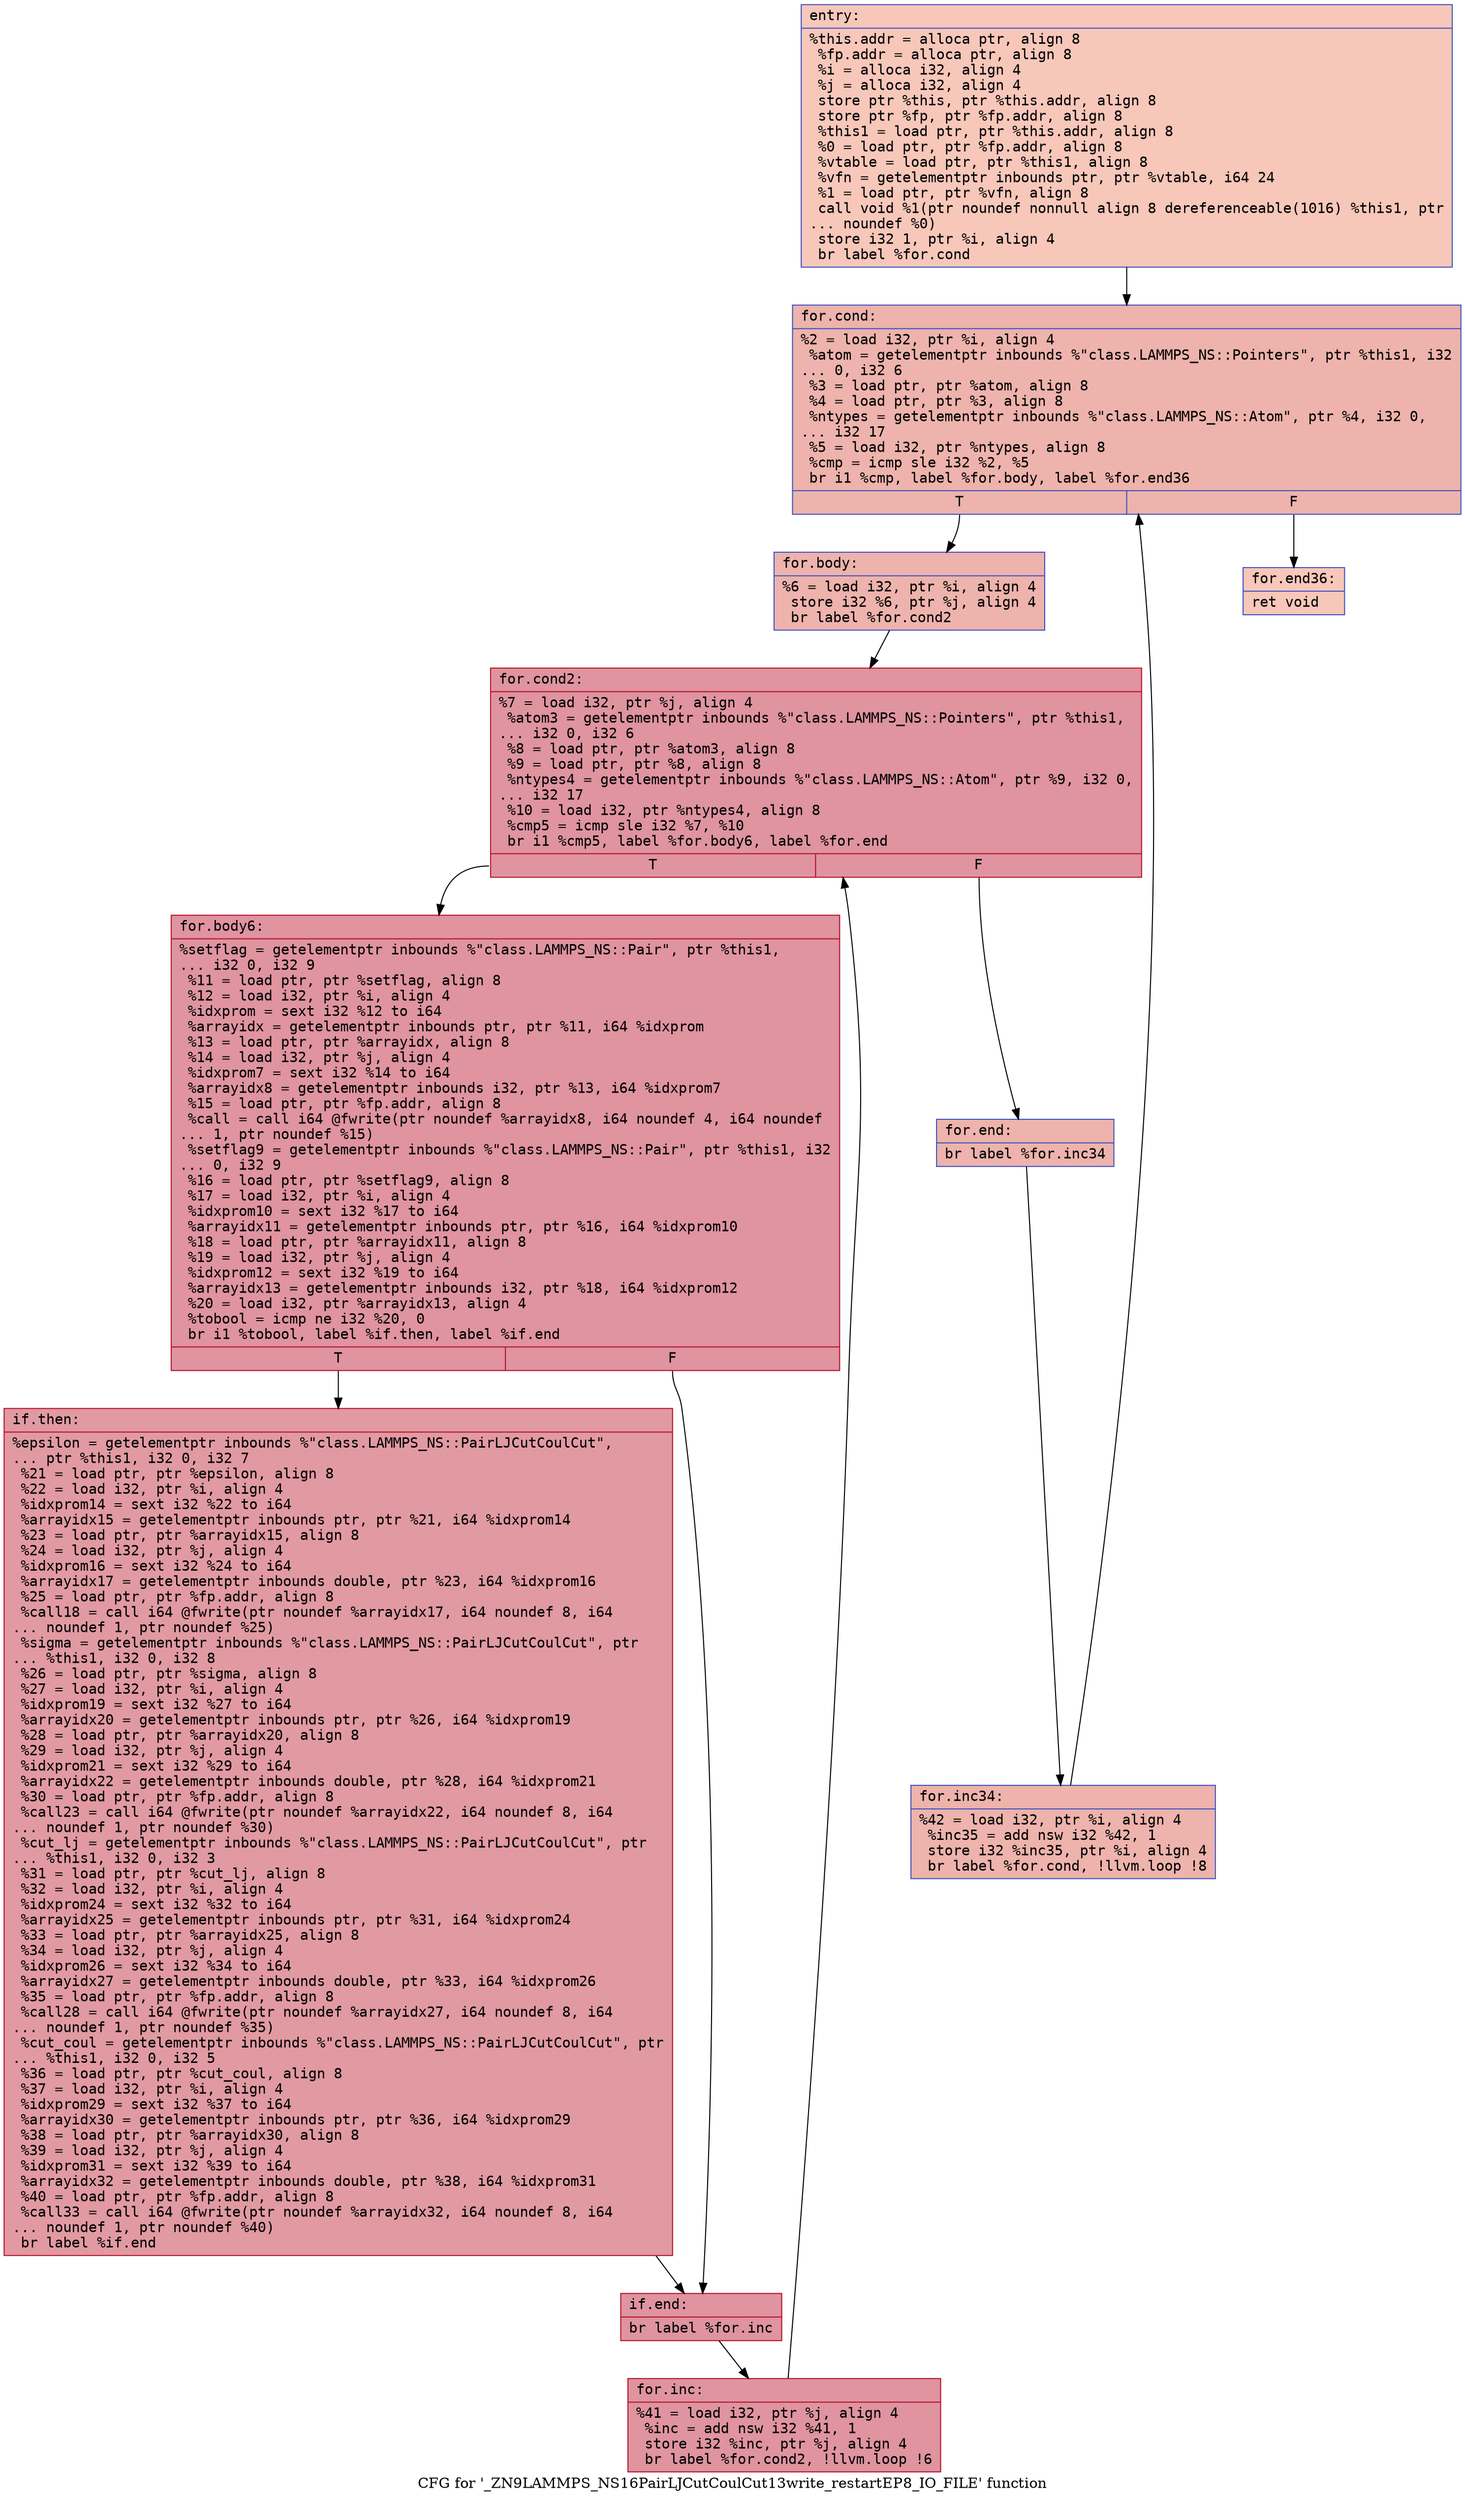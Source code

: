 digraph "CFG for '_ZN9LAMMPS_NS16PairLJCutCoulCut13write_restartEP8_IO_FILE' function" {
	label="CFG for '_ZN9LAMMPS_NS16PairLJCutCoulCut13write_restartEP8_IO_FILE' function";

	Node0x55c2a75f86e0 [shape=record,color="#3d50c3ff", style=filled, fillcolor="#ec7f6370" fontname="Courier",label="{entry:\l|  %this.addr = alloca ptr, align 8\l  %fp.addr = alloca ptr, align 8\l  %i = alloca i32, align 4\l  %j = alloca i32, align 4\l  store ptr %this, ptr %this.addr, align 8\l  store ptr %fp, ptr %fp.addr, align 8\l  %this1 = load ptr, ptr %this.addr, align 8\l  %0 = load ptr, ptr %fp.addr, align 8\l  %vtable = load ptr, ptr %this1, align 8\l  %vfn = getelementptr inbounds ptr, ptr %vtable, i64 24\l  %1 = load ptr, ptr %vfn, align 8\l  call void %1(ptr noundef nonnull align 8 dereferenceable(1016) %this1, ptr\l... noundef %0)\l  store i32 1, ptr %i, align 4\l  br label %for.cond\l}"];
	Node0x55c2a75f86e0 -> Node0x55c2a75f91e0[tooltip="entry -> for.cond\nProbability 100.00%" ];
	Node0x55c2a75f91e0 [shape=record,color="#3d50c3ff", style=filled, fillcolor="#d6524470" fontname="Courier",label="{for.cond:\l|  %2 = load i32, ptr %i, align 4\l  %atom = getelementptr inbounds %\"class.LAMMPS_NS::Pointers\", ptr %this1, i32\l... 0, i32 6\l  %3 = load ptr, ptr %atom, align 8\l  %4 = load ptr, ptr %3, align 8\l  %ntypes = getelementptr inbounds %\"class.LAMMPS_NS::Atom\", ptr %4, i32 0,\l... i32 17\l  %5 = load i32, ptr %ntypes, align 8\l  %cmp = icmp sle i32 %2, %5\l  br i1 %cmp, label %for.body, label %for.end36\l|{<s0>T|<s1>F}}"];
	Node0x55c2a75f91e0:s0 -> Node0x55c2a75f98a0[tooltip="for.cond -> for.body\nProbability 96.88%" ];
	Node0x55c2a75f91e0:s1 -> Node0x55c2a75f9920[tooltip="for.cond -> for.end36\nProbability 3.12%" ];
	Node0x55c2a75f98a0 [shape=record,color="#3d50c3ff", style=filled, fillcolor="#d6524470" fontname="Courier",label="{for.body:\l|  %6 = load i32, ptr %i, align 4\l  store i32 %6, ptr %j, align 4\l  br label %for.cond2\l}"];
	Node0x55c2a75f98a0 -> Node0x55c2a75f9b70[tooltip="for.body -> for.cond2\nProbability 100.00%" ];
	Node0x55c2a75f9b70 [shape=record,color="#b70d28ff", style=filled, fillcolor="#b70d2870" fontname="Courier",label="{for.cond2:\l|  %7 = load i32, ptr %j, align 4\l  %atom3 = getelementptr inbounds %\"class.LAMMPS_NS::Pointers\", ptr %this1,\l... i32 0, i32 6\l  %8 = load ptr, ptr %atom3, align 8\l  %9 = load ptr, ptr %8, align 8\l  %ntypes4 = getelementptr inbounds %\"class.LAMMPS_NS::Atom\", ptr %9, i32 0,\l... i32 17\l  %10 = load i32, ptr %ntypes4, align 8\l  %cmp5 = icmp sle i32 %7, %10\l  br i1 %cmp5, label %for.body6, label %for.end\l|{<s0>T|<s1>F}}"];
	Node0x55c2a75f9b70:s0 -> Node0x55c2a75fa0d0[tooltip="for.cond2 -> for.body6\nProbability 96.88%" ];
	Node0x55c2a75f9b70:s1 -> Node0x55c2a760a110[tooltip="for.cond2 -> for.end\nProbability 3.12%" ];
	Node0x55c2a75fa0d0 [shape=record,color="#b70d28ff", style=filled, fillcolor="#b70d2870" fontname="Courier",label="{for.body6:\l|  %setflag = getelementptr inbounds %\"class.LAMMPS_NS::Pair\", ptr %this1,\l... i32 0, i32 9\l  %11 = load ptr, ptr %setflag, align 8\l  %12 = load i32, ptr %i, align 4\l  %idxprom = sext i32 %12 to i64\l  %arrayidx = getelementptr inbounds ptr, ptr %11, i64 %idxprom\l  %13 = load ptr, ptr %arrayidx, align 8\l  %14 = load i32, ptr %j, align 4\l  %idxprom7 = sext i32 %14 to i64\l  %arrayidx8 = getelementptr inbounds i32, ptr %13, i64 %idxprom7\l  %15 = load ptr, ptr %fp.addr, align 8\l  %call = call i64 @fwrite(ptr noundef %arrayidx8, i64 noundef 4, i64 noundef\l... 1, ptr noundef %15)\l  %setflag9 = getelementptr inbounds %\"class.LAMMPS_NS::Pair\", ptr %this1, i32\l... 0, i32 9\l  %16 = load ptr, ptr %setflag9, align 8\l  %17 = load i32, ptr %i, align 4\l  %idxprom10 = sext i32 %17 to i64\l  %arrayidx11 = getelementptr inbounds ptr, ptr %16, i64 %idxprom10\l  %18 = load ptr, ptr %arrayidx11, align 8\l  %19 = load i32, ptr %j, align 4\l  %idxprom12 = sext i32 %19 to i64\l  %arrayidx13 = getelementptr inbounds i32, ptr %18, i64 %idxprom12\l  %20 = load i32, ptr %arrayidx13, align 4\l  %tobool = icmp ne i32 %20, 0\l  br i1 %tobool, label %if.then, label %if.end\l|{<s0>T|<s1>F}}"];
	Node0x55c2a75fa0d0:s0 -> Node0x55c2a760b290[tooltip="for.body6 -> if.then\nProbability 62.50%" ];
	Node0x55c2a75fa0d0:s1 -> Node0x55c2a760b300[tooltip="for.body6 -> if.end\nProbability 37.50%" ];
	Node0x55c2a760b290 [shape=record,color="#b70d28ff", style=filled, fillcolor="#bb1b2c70" fontname="Courier",label="{if.then:\l|  %epsilon = getelementptr inbounds %\"class.LAMMPS_NS::PairLJCutCoulCut\",\l... ptr %this1, i32 0, i32 7\l  %21 = load ptr, ptr %epsilon, align 8\l  %22 = load i32, ptr %i, align 4\l  %idxprom14 = sext i32 %22 to i64\l  %arrayidx15 = getelementptr inbounds ptr, ptr %21, i64 %idxprom14\l  %23 = load ptr, ptr %arrayidx15, align 8\l  %24 = load i32, ptr %j, align 4\l  %idxprom16 = sext i32 %24 to i64\l  %arrayidx17 = getelementptr inbounds double, ptr %23, i64 %idxprom16\l  %25 = load ptr, ptr %fp.addr, align 8\l  %call18 = call i64 @fwrite(ptr noundef %arrayidx17, i64 noundef 8, i64\l... noundef 1, ptr noundef %25)\l  %sigma = getelementptr inbounds %\"class.LAMMPS_NS::PairLJCutCoulCut\", ptr\l... %this1, i32 0, i32 8\l  %26 = load ptr, ptr %sigma, align 8\l  %27 = load i32, ptr %i, align 4\l  %idxprom19 = sext i32 %27 to i64\l  %arrayidx20 = getelementptr inbounds ptr, ptr %26, i64 %idxprom19\l  %28 = load ptr, ptr %arrayidx20, align 8\l  %29 = load i32, ptr %j, align 4\l  %idxprom21 = sext i32 %29 to i64\l  %arrayidx22 = getelementptr inbounds double, ptr %28, i64 %idxprom21\l  %30 = load ptr, ptr %fp.addr, align 8\l  %call23 = call i64 @fwrite(ptr noundef %arrayidx22, i64 noundef 8, i64\l... noundef 1, ptr noundef %30)\l  %cut_lj = getelementptr inbounds %\"class.LAMMPS_NS::PairLJCutCoulCut\", ptr\l... %this1, i32 0, i32 3\l  %31 = load ptr, ptr %cut_lj, align 8\l  %32 = load i32, ptr %i, align 4\l  %idxprom24 = sext i32 %32 to i64\l  %arrayidx25 = getelementptr inbounds ptr, ptr %31, i64 %idxprom24\l  %33 = load ptr, ptr %arrayidx25, align 8\l  %34 = load i32, ptr %j, align 4\l  %idxprom26 = sext i32 %34 to i64\l  %arrayidx27 = getelementptr inbounds double, ptr %33, i64 %idxprom26\l  %35 = load ptr, ptr %fp.addr, align 8\l  %call28 = call i64 @fwrite(ptr noundef %arrayidx27, i64 noundef 8, i64\l... noundef 1, ptr noundef %35)\l  %cut_coul = getelementptr inbounds %\"class.LAMMPS_NS::PairLJCutCoulCut\", ptr\l... %this1, i32 0, i32 5\l  %36 = load ptr, ptr %cut_coul, align 8\l  %37 = load i32, ptr %i, align 4\l  %idxprom29 = sext i32 %37 to i64\l  %arrayidx30 = getelementptr inbounds ptr, ptr %36, i64 %idxprom29\l  %38 = load ptr, ptr %arrayidx30, align 8\l  %39 = load i32, ptr %j, align 4\l  %idxprom31 = sext i32 %39 to i64\l  %arrayidx32 = getelementptr inbounds double, ptr %38, i64 %idxprom31\l  %40 = load ptr, ptr %fp.addr, align 8\l  %call33 = call i64 @fwrite(ptr noundef %arrayidx32, i64 noundef 8, i64\l... noundef 1, ptr noundef %40)\l  br label %if.end\l}"];
	Node0x55c2a760b290 -> Node0x55c2a760b300[tooltip="if.then -> if.end\nProbability 100.00%" ];
	Node0x55c2a760b300 [shape=record,color="#b70d28ff", style=filled, fillcolor="#b70d2870" fontname="Courier",label="{if.end:\l|  br label %for.inc\l}"];
	Node0x55c2a760b300 -> Node0x55c2a760d6b0[tooltip="if.end -> for.inc\nProbability 100.00%" ];
	Node0x55c2a760d6b0 [shape=record,color="#b70d28ff", style=filled, fillcolor="#b70d2870" fontname="Courier",label="{for.inc:\l|  %41 = load i32, ptr %j, align 4\l  %inc = add nsw i32 %41, 1\l  store i32 %inc, ptr %j, align 4\l  br label %for.cond2, !llvm.loop !6\l}"];
	Node0x55c2a760d6b0 -> Node0x55c2a75f9b70[tooltip="for.inc -> for.cond2\nProbability 100.00%" ];
	Node0x55c2a760a110 [shape=record,color="#3d50c3ff", style=filled, fillcolor="#d6524470" fontname="Courier",label="{for.end:\l|  br label %for.inc34\l}"];
	Node0x55c2a760a110 -> Node0x55c2a760db00[tooltip="for.end -> for.inc34\nProbability 100.00%" ];
	Node0x55c2a760db00 [shape=record,color="#3d50c3ff", style=filled, fillcolor="#d6524470" fontname="Courier",label="{for.inc34:\l|  %42 = load i32, ptr %i, align 4\l  %inc35 = add nsw i32 %42, 1\l  store i32 %inc35, ptr %i, align 4\l  br label %for.cond, !llvm.loop !8\l}"];
	Node0x55c2a760db00 -> Node0x55c2a75f91e0[tooltip="for.inc34 -> for.cond\nProbability 100.00%" ];
	Node0x55c2a75f9920 [shape=record,color="#3d50c3ff", style=filled, fillcolor="#ec7f6370" fontname="Courier",label="{for.end36:\l|  ret void\l}"];
}
